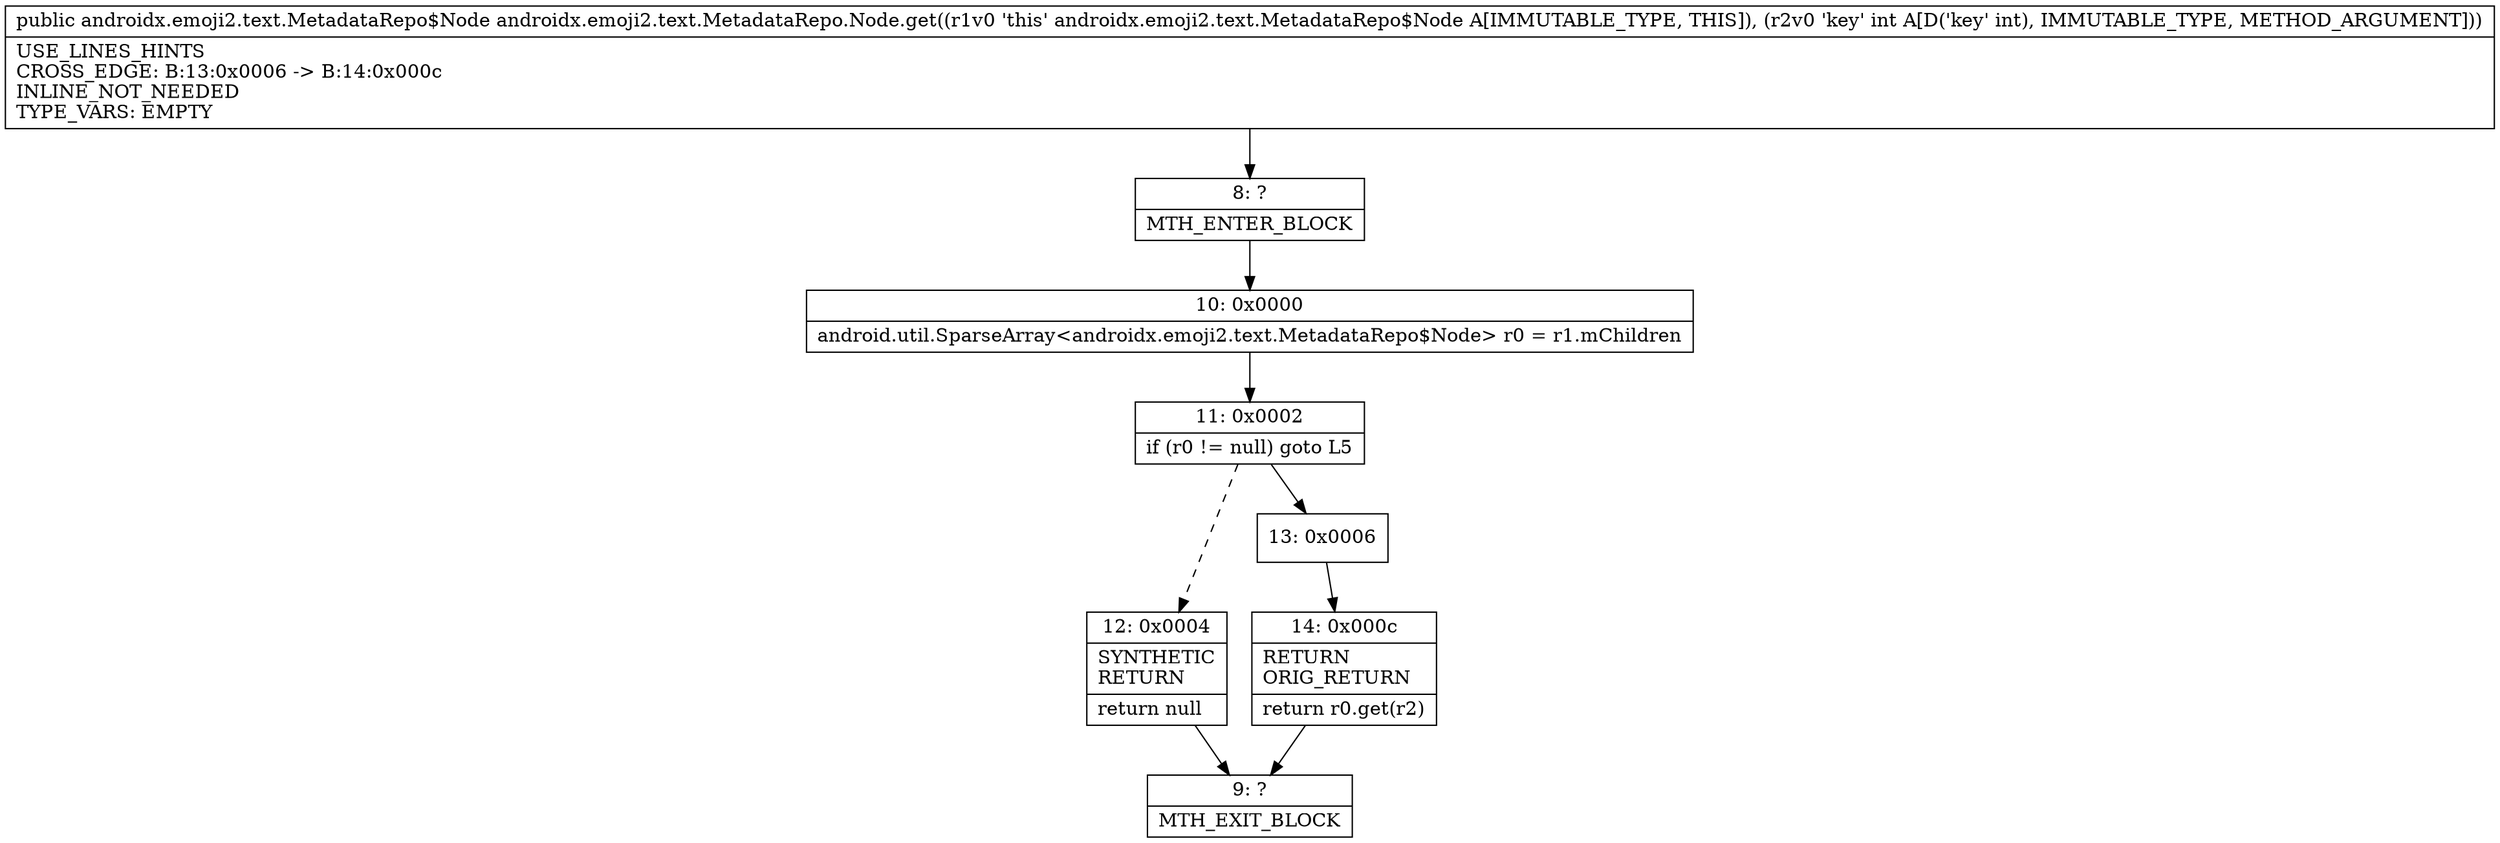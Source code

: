 digraph "CFG forandroidx.emoji2.text.MetadataRepo.Node.get(I)Landroidx\/emoji2\/text\/MetadataRepo$Node;" {
Node_8 [shape=record,label="{8\:\ ?|MTH_ENTER_BLOCK\l}"];
Node_10 [shape=record,label="{10\:\ 0x0000|android.util.SparseArray\<androidx.emoji2.text.MetadataRepo$Node\> r0 = r1.mChildren\l}"];
Node_11 [shape=record,label="{11\:\ 0x0002|if (r0 != null) goto L5\l}"];
Node_12 [shape=record,label="{12\:\ 0x0004|SYNTHETIC\lRETURN\l|return null\l}"];
Node_9 [shape=record,label="{9\:\ ?|MTH_EXIT_BLOCK\l}"];
Node_13 [shape=record,label="{13\:\ 0x0006}"];
Node_14 [shape=record,label="{14\:\ 0x000c|RETURN\lORIG_RETURN\l|return r0.get(r2)\l}"];
MethodNode[shape=record,label="{public androidx.emoji2.text.MetadataRepo$Node androidx.emoji2.text.MetadataRepo.Node.get((r1v0 'this' androidx.emoji2.text.MetadataRepo$Node A[IMMUTABLE_TYPE, THIS]), (r2v0 'key' int A[D('key' int), IMMUTABLE_TYPE, METHOD_ARGUMENT]))  | USE_LINES_HINTS\lCROSS_EDGE: B:13:0x0006 \-\> B:14:0x000c\lINLINE_NOT_NEEDED\lTYPE_VARS: EMPTY\l}"];
MethodNode -> Node_8;Node_8 -> Node_10;
Node_10 -> Node_11;
Node_11 -> Node_12[style=dashed];
Node_11 -> Node_13;
Node_12 -> Node_9;
Node_13 -> Node_14;
Node_14 -> Node_9;
}

